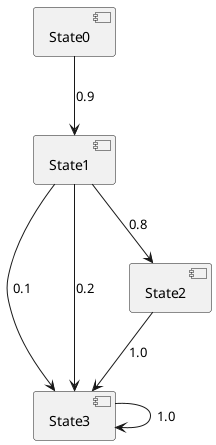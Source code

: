 @startuml
[State0] --> [State1] : 0.9
[State1] --> [State3] : 0.1
[State1] --> [State2] : 0.8
[State1] --> [State3] : 0.2
[State2] --> [State3] : 1.0
[State3] --> [State3] : 1.0
@enduml
